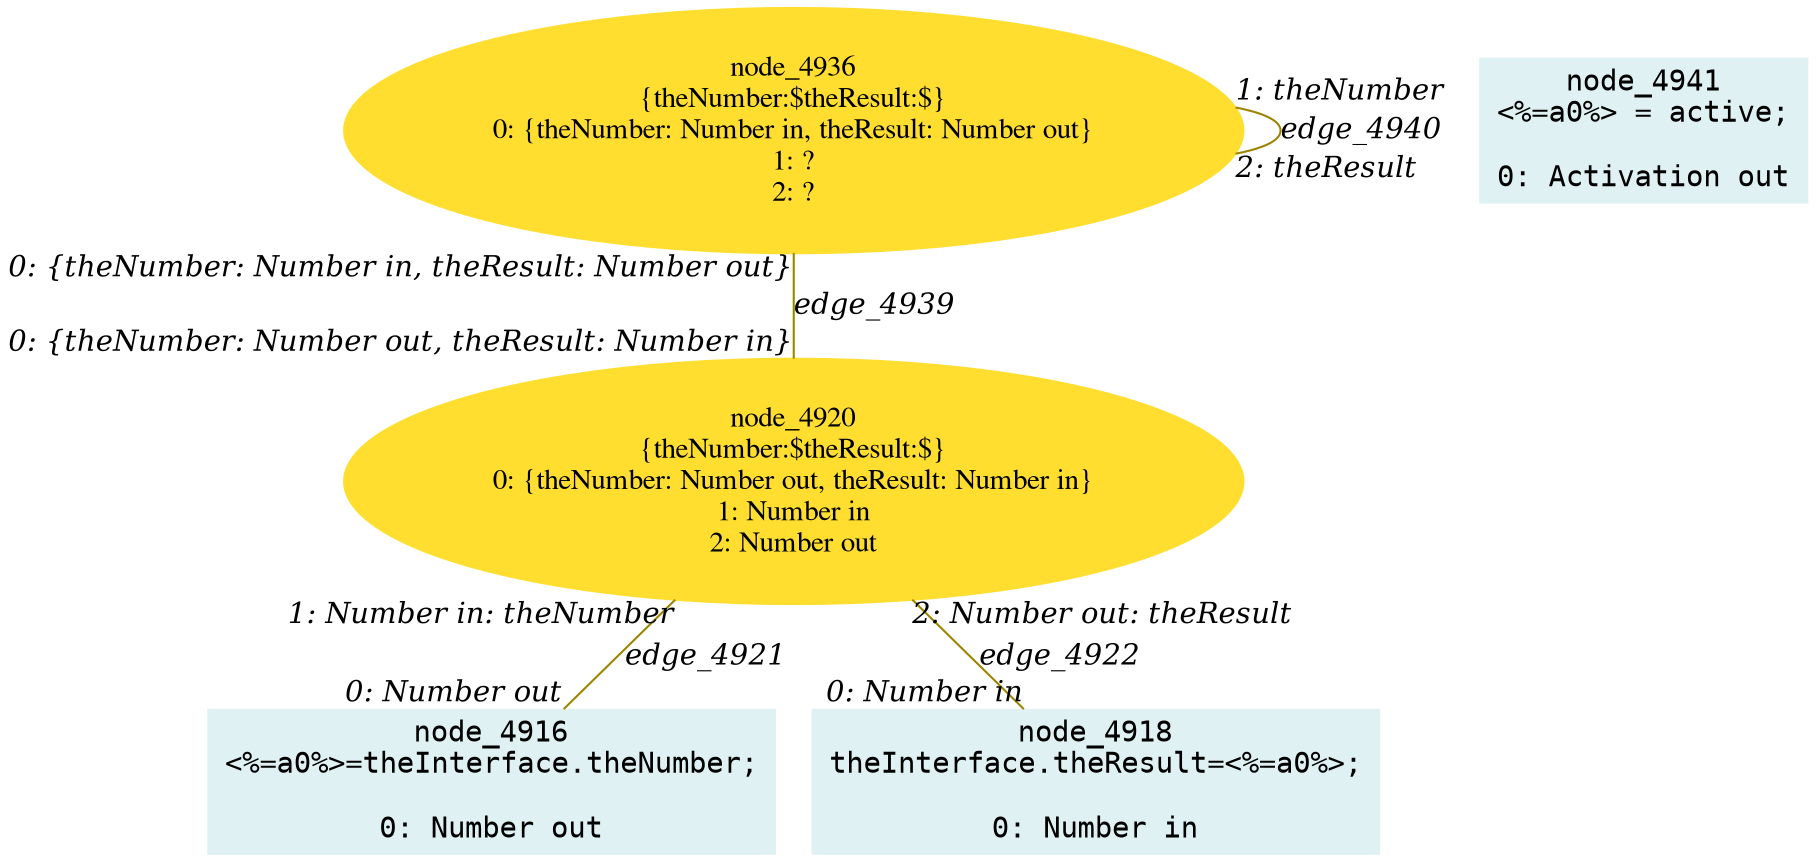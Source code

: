 digraph g{node_4916 [shape="box", style="filled", color="#dff1f2", fontname="Courier", label="node_4916
<%=a0%>=theInterface.theNumber;

0: Number out" ]
node_4918 [shape="box", style="filled", color="#dff1f2", fontname="Courier", label="node_4918
theInterface.theResult=<%=a0%>;

0: Number in" ]
node_4920 [shape="ellipse", style="filled", color="#ffde2f", fontname="Times", label="node_4920
{theNumber:$theResult:$}
0: {theNumber: Number out, theResult: Number in}
1: Number in
2: Number out" ]
node_4936 [shape="ellipse", style="filled", color="#ffde2f", fontname="Times", label="node_4936
{theNumber:$theResult:$}
0: {theNumber: Number in, theResult: Number out}
1: ?
2: ?" ]
node_4941 [shape="box", style="filled", color="#dff1f2", fontname="Courier", label="node_4941
<%=a0%> = active;

0: Activation out" ]
node_4920 -> node_4916 [dir=none, arrowHead=none, fontname="Times-Italic", arrowsize=1, color="#9d8400", label="edge_4921",  headlabel="0: Number out", taillabel="1: Number in: theNumber" ]
node_4920 -> node_4918 [dir=none, arrowHead=none, fontname="Times-Italic", arrowsize=1, color="#9d8400", label="edge_4922",  headlabel="0: Number in", taillabel="2: Number out: theResult" ]
node_4936 -> node_4920 [dir=none, arrowHead=none, fontname="Times-Italic", arrowsize=1, color="#9d8400", label="edge_4939",  headlabel="0: {theNumber: Number out, theResult: Number in}", taillabel="0: {theNumber: Number in, theResult: Number out}" ]
node_4936 -> node_4936 [dir=none, arrowHead=none, fontname="Times-Italic", arrowsize=1, color="#9d8400", label="edge_4940",  headlabel="2: theResult", taillabel="1: theNumber" ]
}